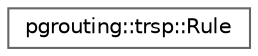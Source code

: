 digraph "Graphical Class Hierarchy"
{
 // LATEX_PDF_SIZE
  bgcolor="transparent";
  edge [fontname=Helvetica,fontsize=10,labelfontname=Helvetica,labelfontsize=10];
  node [fontname=Helvetica,fontsize=10,shape=box,height=0.2,width=0.4];
  rankdir="LR";
  Node0 [id="Node000000",label="pgrouting::trsp::Rule",height=0.2,width=0.4,color="grey40", fillcolor="white", style="filled",URL="$classpgrouting_1_1trsp_1_1Rule.html",tooltip=" "];
}
